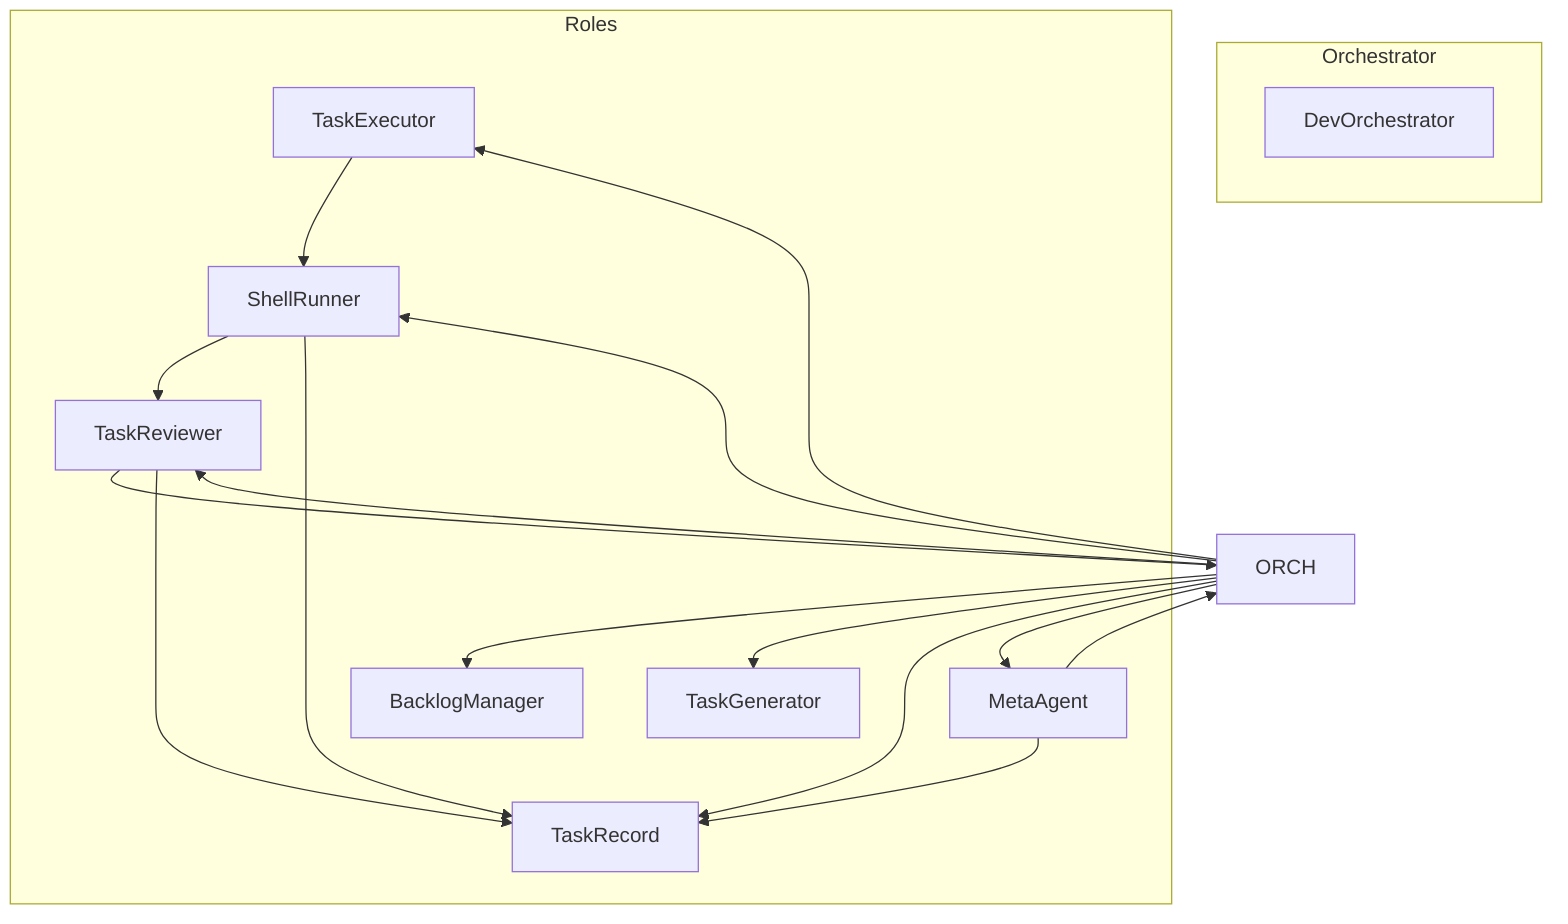 flowchart TD
subgraph Orchestrator
ORCH\[DevOrchestrator]
end

subgraph Roles
    BACK[BacklogManager]
    GEN[TaskGenerator]
    EXEC[TaskExecutor]
    SHELL[ShellRunner]
    REV[TaskReviewer]
    RECORD[TaskRecord]
    META[MetaAgent]
end

ORCH --> BACK
ORCH --> GEN
ORCH --> EXEC
ORCH --> SHELL
ORCH --> REV
ORCH --> RECORD
ORCH --> META

EXEC --> SHELL
SHELL --> REV
REV --> ORCH

SHELL --> RECORD
REV --> RECORD
META --> ORCH
META --> RECORD

%% End of architecture.mmd